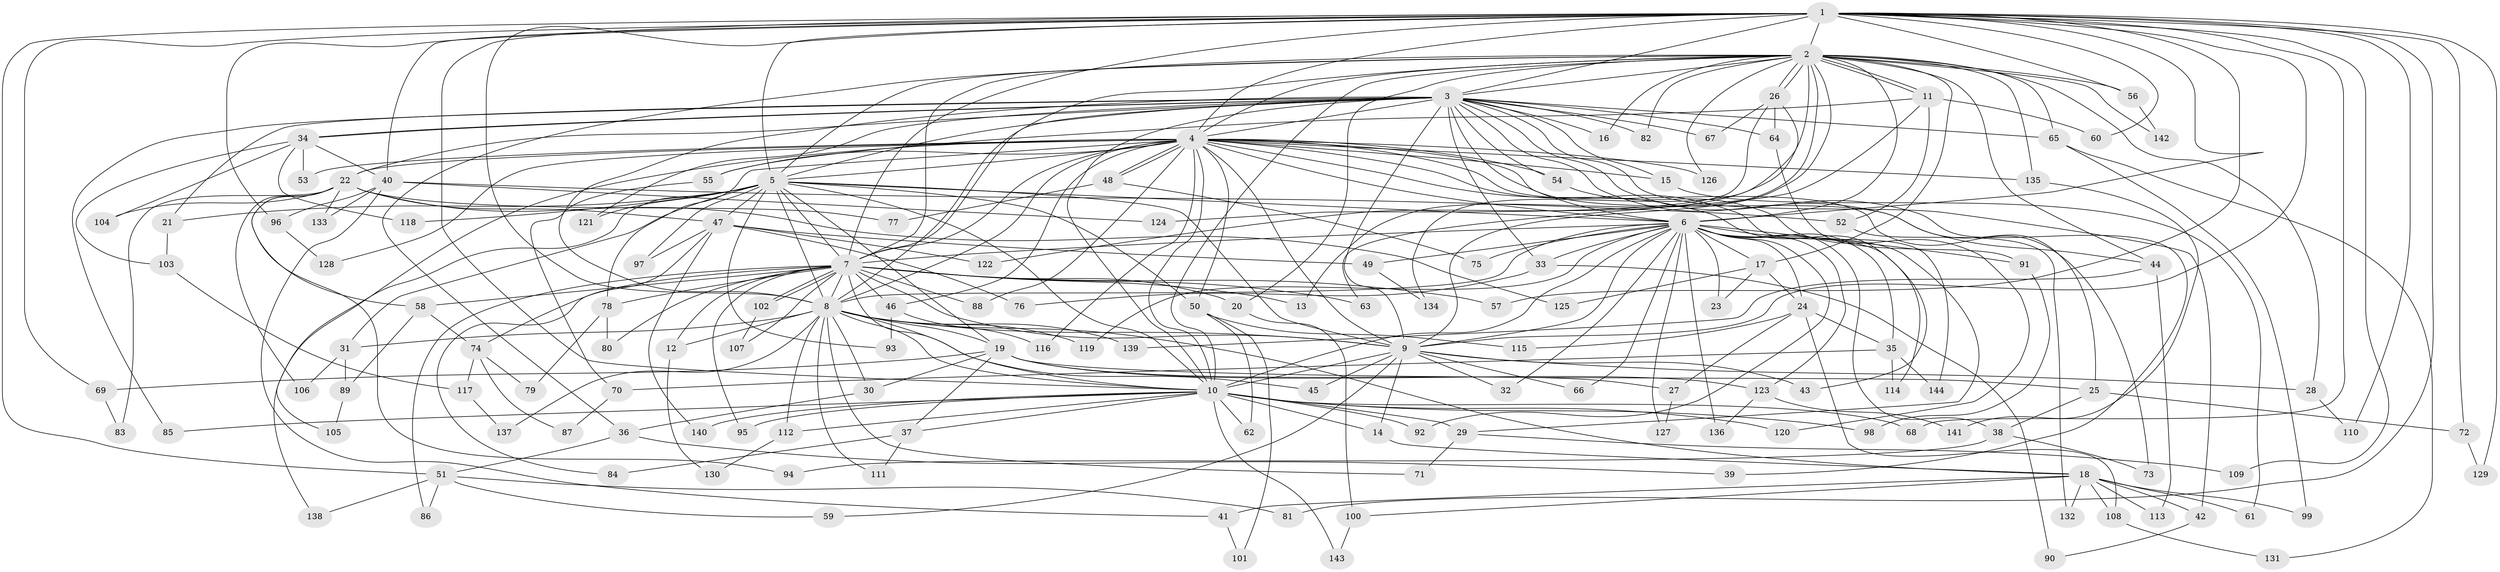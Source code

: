 // coarse degree distribution, {17: 0.027777777777777776, 33: 0.013888888888888888, 22: 0.013888888888888888, 18: 0.013888888888888888, 20: 0.027777777777777776, 25: 0.013888888888888888, 3: 0.19444444444444445, 2: 0.4305555555555556, 1: 0.027777777777777776, 10: 0.027777777777777776, 11: 0.013888888888888888, 6: 0.027777777777777776, 4: 0.1388888888888889, 5: 0.013888888888888888, 12: 0.013888888888888888}
// Generated by graph-tools (version 1.1) at 2025/17/03/04/25 18:17:50]
// undirected, 144 vertices, 313 edges
graph export_dot {
graph [start="1"]
  node [color=gray90,style=filled];
  1;
  2;
  3;
  4;
  5;
  6;
  7;
  8;
  9;
  10;
  11;
  12;
  13;
  14;
  15;
  16;
  17;
  18;
  19;
  20;
  21;
  22;
  23;
  24;
  25;
  26;
  27;
  28;
  29;
  30;
  31;
  32;
  33;
  34;
  35;
  36;
  37;
  38;
  39;
  40;
  41;
  42;
  43;
  44;
  45;
  46;
  47;
  48;
  49;
  50;
  51;
  52;
  53;
  54;
  55;
  56;
  57;
  58;
  59;
  60;
  61;
  62;
  63;
  64;
  65;
  66;
  67;
  68;
  69;
  70;
  71;
  72;
  73;
  74;
  75;
  76;
  77;
  78;
  79;
  80;
  81;
  82;
  83;
  84;
  85;
  86;
  87;
  88;
  89;
  90;
  91;
  92;
  93;
  94;
  95;
  96;
  97;
  98;
  99;
  100;
  101;
  102;
  103;
  104;
  105;
  106;
  107;
  108;
  109;
  110;
  111;
  112;
  113;
  114;
  115;
  116;
  117;
  118;
  119;
  120;
  121;
  122;
  123;
  124;
  125;
  126;
  127;
  128;
  129;
  130;
  131;
  132;
  133;
  134;
  135;
  136;
  137;
  138;
  139;
  140;
  141;
  142;
  143;
  144;
  1 -- 2;
  1 -- 3;
  1 -- 4;
  1 -- 5;
  1 -- 6;
  1 -- 7;
  1 -- 8;
  1 -- 9;
  1 -- 10;
  1 -- 40;
  1 -- 51;
  1 -- 56;
  1 -- 57;
  1 -- 60;
  1 -- 68;
  1 -- 69;
  1 -- 72;
  1 -- 81;
  1 -- 96;
  1 -- 109;
  1 -- 110;
  1 -- 129;
  2 -- 3;
  2 -- 4;
  2 -- 5;
  2 -- 6;
  2 -- 7;
  2 -- 8;
  2 -- 9;
  2 -- 10;
  2 -- 11;
  2 -- 11;
  2 -- 13;
  2 -- 16;
  2 -- 17;
  2 -- 20;
  2 -- 26;
  2 -- 26;
  2 -- 28;
  2 -- 36;
  2 -- 44;
  2 -- 56;
  2 -- 65;
  2 -- 82;
  2 -- 122;
  2 -- 126;
  2 -- 135;
  2 -- 142;
  3 -- 4;
  3 -- 5;
  3 -- 6;
  3 -- 7;
  3 -- 8;
  3 -- 9;
  3 -- 10;
  3 -- 15;
  3 -- 16;
  3 -- 21;
  3 -- 22;
  3 -- 25;
  3 -- 33;
  3 -- 34;
  3 -- 34;
  3 -- 39;
  3 -- 42;
  3 -- 54;
  3 -- 64;
  3 -- 65;
  3 -- 67;
  3 -- 82;
  3 -- 85;
  3 -- 121;
  4 -- 5;
  4 -- 6;
  4 -- 7;
  4 -- 8;
  4 -- 9;
  4 -- 10;
  4 -- 15;
  4 -- 22;
  4 -- 43;
  4 -- 44;
  4 -- 46;
  4 -- 48;
  4 -- 48;
  4 -- 50;
  4 -- 53;
  4 -- 54;
  4 -- 55;
  4 -- 73;
  4 -- 78;
  4 -- 88;
  4 -- 105;
  4 -- 116;
  4 -- 126;
  4 -- 128;
  4 -- 135;
  4 -- 144;
  5 -- 6;
  5 -- 7;
  5 -- 8;
  5 -- 9;
  5 -- 10;
  5 -- 19;
  5 -- 21;
  5 -- 31;
  5 -- 47;
  5 -- 50;
  5 -- 93;
  5 -- 97;
  5 -- 118;
  5 -- 121;
  5 -- 138;
  6 -- 7;
  6 -- 8;
  6 -- 9;
  6 -- 10;
  6 -- 17;
  6 -- 23;
  6 -- 24;
  6 -- 29;
  6 -- 32;
  6 -- 33;
  6 -- 35;
  6 -- 38;
  6 -- 49;
  6 -- 66;
  6 -- 75;
  6 -- 91;
  6 -- 92;
  6 -- 114;
  6 -- 119;
  6 -- 123;
  6 -- 127;
  6 -- 136;
  7 -- 8;
  7 -- 9;
  7 -- 10;
  7 -- 12;
  7 -- 13;
  7 -- 20;
  7 -- 46;
  7 -- 57;
  7 -- 58;
  7 -- 63;
  7 -- 78;
  7 -- 80;
  7 -- 84;
  7 -- 86;
  7 -- 88;
  7 -- 95;
  7 -- 102;
  7 -- 102;
  7 -- 107;
  8 -- 9;
  8 -- 10;
  8 -- 12;
  8 -- 18;
  8 -- 19;
  8 -- 30;
  8 -- 31;
  8 -- 45;
  8 -- 71;
  8 -- 111;
  8 -- 112;
  8 -- 119;
  8 -- 137;
  8 -- 139;
  9 -- 10;
  9 -- 14;
  9 -- 28;
  9 -- 32;
  9 -- 43;
  9 -- 45;
  9 -- 59;
  9 -- 66;
  10 -- 14;
  10 -- 29;
  10 -- 37;
  10 -- 62;
  10 -- 68;
  10 -- 85;
  10 -- 92;
  10 -- 95;
  10 -- 98;
  10 -- 112;
  10 -- 120;
  10 -- 140;
  10 -- 143;
  11 -- 52;
  11 -- 55;
  11 -- 60;
  11 -- 63;
  12 -- 130;
  14 -- 18;
  15 -- 61;
  17 -- 23;
  17 -- 24;
  17 -- 125;
  18 -- 41;
  18 -- 42;
  18 -- 61;
  18 -- 99;
  18 -- 100;
  18 -- 108;
  18 -- 113;
  18 -- 132;
  19 -- 25;
  19 -- 27;
  19 -- 30;
  19 -- 37;
  19 -- 69;
  19 -- 123;
  20 -- 100;
  21 -- 103;
  22 -- 47;
  22 -- 58;
  22 -- 77;
  22 -- 83;
  22 -- 94;
  22 -- 104;
  22 -- 106;
  22 -- 125;
  22 -- 133;
  24 -- 27;
  24 -- 35;
  24 -- 108;
  24 -- 115;
  25 -- 38;
  25 -- 72;
  26 -- 64;
  26 -- 67;
  26 -- 124;
  26 -- 134;
  27 -- 127;
  28 -- 110;
  29 -- 71;
  29 -- 109;
  30 -- 36;
  31 -- 89;
  31 -- 106;
  33 -- 76;
  33 -- 90;
  34 -- 40;
  34 -- 53;
  34 -- 103;
  34 -- 104;
  34 -- 118;
  35 -- 70;
  35 -- 114;
  35 -- 144;
  36 -- 39;
  36 -- 51;
  37 -- 84;
  37 -- 111;
  38 -- 73;
  38 -- 94;
  40 -- 41;
  40 -- 52;
  40 -- 96;
  40 -- 124;
  40 -- 133;
  41 -- 101;
  42 -- 90;
  44 -- 113;
  44 -- 139;
  46 -- 93;
  46 -- 116;
  47 -- 49;
  47 -- 74;
  47 -- 76;
  47 -- 97;
  47 -- 122;
  47 -- 140;
  48 -- 75;
  48 -- 77;
  49 -- 134;
  50 -- 62;
  50 -- 101;
  50 -- 115;
  51 -- 59;
  51 -- 81;
  51 -- 86;
  51 -- 138;
  52 -- 132;
  54 -- 120;
  55 -- 70;
  56 -- 142;
  58 -- 74;
  58 -- 89;
  64 -- 91;
  65 -- 99;
  65 -- 131;
  69 -- 83;
  70 -- 87;
  72 -- 129;
  74 -- 79;
  74 -- 87;
  74 -- 117;
  78 -- 79;
  78 -- 80;
  89 -- 105;
  91 -- 98;
  96 -- 128;
  100 -- 143;
  102 -- 107;
  103 -- 117;
  108 -- 131;
  112 -- 130;
  117 -- 137;
  123 -- 136;
  123 -- 141;
  135 -- 141;
}
